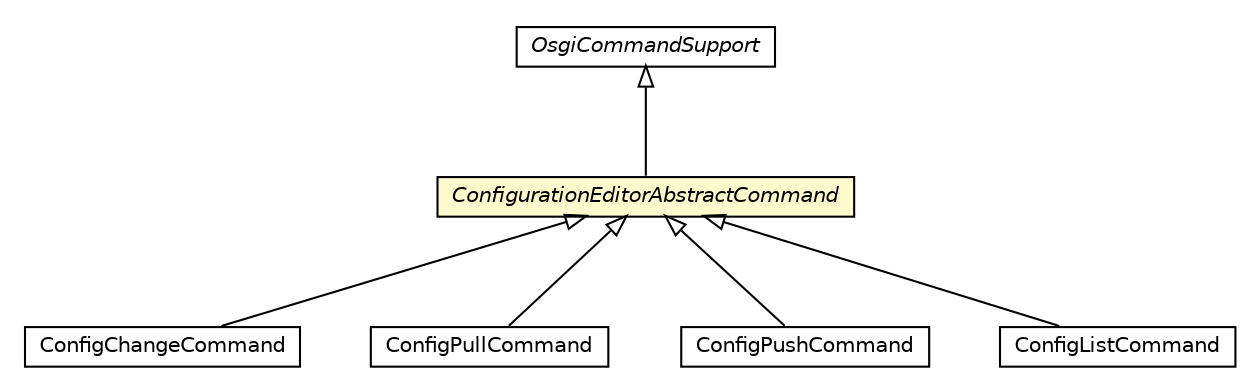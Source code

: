 #!/usr/local/bin/dot
#
# Class diagram 
# Generated by UMLGraph version R5_6-24-gf6e263 (http://www.umlgraph.org/)
#

digraph G {
	edge [fontname="Helvetica",fontsize=10,labelfontname="Helvetica",labelfontsize=10];
	node [fontname="Helvetica",fontsize=10,shape=plaintext];
	nodesep=0.25;
	ranksep=0.5;
	// org.universAAL.middleware.shell.universAAL.osgi.ConfigChangeCommand
	c139182 [label=<<table title="org.universAAL.middleware.shell.universAAL.osgi.ConfigChangeCommand" border="0" cellborder="1" cellspacing="0" cellpadding="2" port="p" href="./ConfigChangeCommand.html">
		<tr><td><table border="0" cellspacing="0" cellpadding="1">
<tr><td align="center" balign="center"> ConfigChangeCommand </td></tr>
		</table></td></tr>
		</table>>, URL="./ConfigChangeCommand.html", fontname="Helvetica", fontcolor="black", fontsize=10.0];
	// org.universAAL.middleware.shell.universAAL.osgi.ConfigPullCommand
	c139183 [label=<<table title="org.universAAL.middleware.shell.universAAL.osgi.ConfigPullCommand" border="0" cellborder="1" cellspacing="0" cellpadding="2" port="p" href="./ConfigPullCommand.html">
		<tr><td><table border="0" cellspacing="0" cellpadding="1">
<tr><td align="center" balign="center"> ConfigPullCommand </td></tr>
		</table></td></tr>
		</table>>, URL="./ConfigPullCommand.html", fontname="Helvetica", fontcolor="black", fontsize=10.0];
	// org.universAAL.middleware.shell.universAAL.osgi.ConfigPushCommand
	c139184 [label=<<table title="org.universAAL.middleware.shell.universAAL.osgi.ConfigPushCommand" border="0" cellborder="1" cellspacing="0" cellpadding="2" port="p" href="./ConfigPushCommand.html">
		<tr><td><table border="0" cellspacing="0" cellpadding="1">
<tr><td align="center" balign="center"> ConfigPushCommand </td></tr>
		</table></td></tr>
		</table>>, URL="./ConfigPushCommand.html", fontname="Helvetica", fontcolor="black", fontsize=10.0];
	// org.universAAL.middleware.shell.universAAL.osgi.ConfigurationEditorAbstractCommand
	c139185 [label=<<table title="org.universAAL.middleware.shell.universAAL.osgi.ConfigurationEditorAbstractCommand" border="0" cellborder="1" cellspacing="0" cellpadding="2" port="p" bgcolor="lemonChiffon" href="./ConfigurationEditorAbstractCommand.html">
		<tr><td><table border="0" cellspacing="0" cellpadding="1">
<tr><td align="center" balign="center"><font face="Helvetica-Oblique"> ConfigurationEditorAbstractCommand </font></td></tr>
		</table></td></tr>
		</table>>, URL="./ConfigurationEditorAbstractCommand.html", fontname="Helvetica", fontcolor="black", fontsize=10.0];
	// org.universAAL.middleware.shell.universAAL.osgi.ConfigListCommand
	c139186 [label=<<table title="org.universAAL.middleware.shell.universAAL.osgi.ConfigListCommand" border="0" cellborder="1" cellspacing="0" cellpadding="2" port="p" href="./ConfigListCommand.html">
		<tr><td><table border="0" cellspacing="0" cellpadding="1">
<tr><td align="center" balign="center"> ConfigListCommand </td></tr>
		</table></td></tr>
		</table>>, URL="./ConfigListCommand.html", fontname="Helvetica", fontcolor="black", fontsize=10.0];
	//org.universAAL.middleware.shell.universAAL.osgi.ConfigChangeCommand extends org.universAAL.middleware.shell.universAAL.osgi.ConfigurationEditorAbstractCommand
	c139185:p -> c139182:p [dir=back,arrowtail=empty];
	//org.universAAL.middleware.shell.universAAL.osgi.ConfigPullCommand extends org.universAAL.middleware.shell.universAAL.osgi.ConfigurationEditorAbstractCommand
	c139185:p -> c139183:p [dir=back,arrowtail=empty];
	//org.universAAL.middleware.shell.universAAL.osgi.ConfigPushCommand extends org.universAAL.middleware.shell.universAAL.osgi.ConfigurationEditorAbstractCommand
	c139185:p -> c139184:p [dir=back,arrowtail=empty];
	//org.universAAL.middleware.shell.universAAL.osgi.ConfigurationEditorAbstractCommand extends org.apache.karaf.shell.console.OsgiCommandSupport
	c139202:p -> c139185:p [dir=back,arrowtail=empty];
	//org.universAAL.middleware.shell.universAAL.osgi.ConfigListCommand extends org.universAAL.middleware.shell.universAAL.osgi.ConfigurationEditorAbstractCommand
	c139185:p -> c139186:p [dir=back,arrowtail=empty];
	// org.apache.karaf.shell.console.OsgiCommandSupport
	c139202 [label=<<table title="org.apache.karaf.shell.console.OsgiCommandSupport" border="0" cellborder="1" cellspacing="0" cellpadding="2" port="p" href="http://java.sun.com/j2se/1.4.2/docs/api/org/apache/karaf/shell/console/OsgiCommandSupport.html">
		<tr><td><table border="0" cellspacing="0" cellpadding="1">
<tr><td align="center" balign="center"><font face="Helvetica-Oblique"> OsgiCommandSupport </font></td></tr>
		</table></td></tr>
		</table>>, URL="http://java.sun.com/j2se/1.4.2/docs/api/org/apache/karaf/shell/console/OsgiCommandSupport.html", fontname="Helvetica", fontcolor="black", fontsize=10.0];
}

